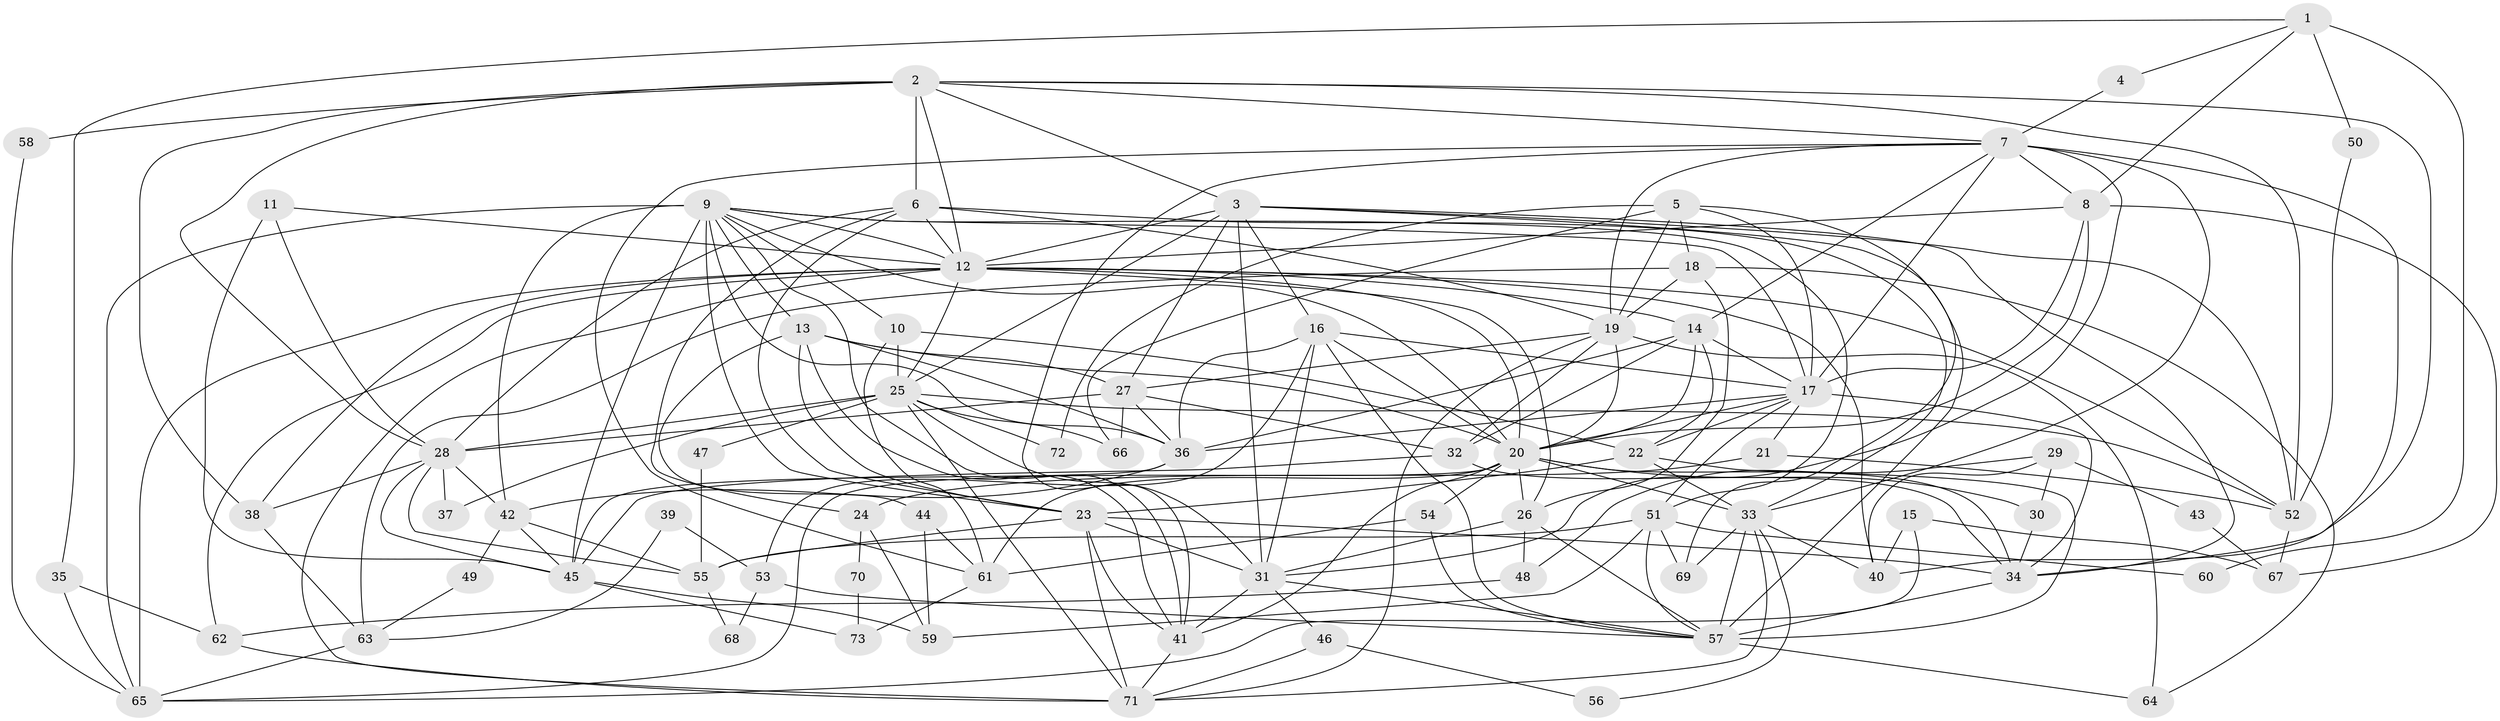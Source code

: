 // original degree distribution, {5: 0.19310344827586207, 4: 0.25517241379310346, 2: 0.13793103448275862, 6: 0.10344827586206896, 3: 0.2689655172413793, 7: 0.020689655172413793, 8: 0.020689655172413793}
// Generated by graph-tools (version 1.1) at 2025/36/03/09/25 02:36:21]
// undirected, 73 vertices, 206 edges
graph export_dot {
graph [start="1"]
  node [color=gray90,style=filled];
  1;
  2;
  3;
  4;
  5;
  6;
  7;
  8;
  9;
  10;
  11;
  12;
  13;
  14;
  15;
  16;
  17;
  18;
  19;
  20;
  21;
  22;
  23;
  24;
  25;
  26;
  27;
  28;
  29;
  30;
  31;
  32;
  33;
  34;
  35;
  36;
  37;
  38;
  39;
  40;
  41;
  42;
  43;
  44;
  45;
  46;
  47;
  48;
  49;
  50;
  51;
  52;
  53;
  54;
  55;
  56;
  57;
  58;
  59;
  60;
  61;
  62;
  63;
  64;
  65;
  66;
  67;
  68;
  69;
  70;
  71;
  72;
  73;
  1 -- 4 [weight=1.0];
  1 -- 8 [weight=1.0];
  1 -- 35 [weight=1.0];
  1 -- 50 [weight=1.0];
  1 -- 60 [weight=1.0];
  2 -- 3 [weight=1.0];
  2 -- 6 [weight=2.0];
  2 -- 7 [weight=1.0];
  2 -- 12 [weight=1.0];
  2 -- 28 [weight=1.0];
  2 -- 38 [weight=1.0];
  2 -- 40 [weight=1.0];
  2 -- 52 [weight=1.0];
  2 -- 58 [weight=2.0];
  3 -- 12 [weight=2.0];
  3 -- 16 [weight=1.0];
  3 -- 25 [weight=1.0];
  3 -- 27 [weight=1.0];
  3 -- 31 [weight=3.0];
  3 -- 34 [weight=1.0];
  3 -- 52 [weight=1.0];
  3 -- 57 [weight=2.0];
  4 -- 7 [weight=1.0];
  5 -- 17 [weight=1.0];
  5 -- 18 [weight=1.0];
  5 -- 19 [weight=1.0];
  5 -- 66 [weight=1.0];
  5 -- 69 [weight=1.0];
  5 -- 72 [weight=1.0];
  6 -- 12 [weight=1.0];
  6 -- 19 [weight=1.0];
  6 -- 23 [weight=1.0];
  6 -- 24 [weight=1.0];
  6 -- 28 [weight=1.0];
  6 -- 33 [weight=1.0];
  7 -- 8 [weight=1.0];
  7 -- 14 [weight=1.0];
  7 -- 17 [weight=1.0];
  7 -- 19 [weight=1.0];
  7 -- 31 [weight=1.0];
  7 -- 33 [weight=1.0];
  7 -- 34 [weight=2.0];
  7 -- 41 [weight=2.0];
  7 -- 61 [weight=1.0];
  8 -- 12 [weight=1.0];
  8 -- 17 [weight=1.0];
  8 -- 20 [weight=1.0];
  8 -- 67 [weight=1.0];
  9 -- 10 [weight=1.0];
  9 -- 12 [weight=1.0];
  9 -- 13 [weight=1.0];
  9 -- 17 [weight=1.0];
  9 -- 20 [weight=1.0];
  9 -- 23 [weight=1.0];
  9 -- 36 [weight=1.0];
  9 -- 41 [weight=1.0];
  9 -- 42 [weight=1.0];
  9 -- 45 [weight=1.0];
  9 -- 51 [weight=1.0];
  9 -- 65 [weight=1.0];
  10 -- 22 [weight=1.0];
  10 -- 25 [weight=2.0];
  10 -- 61 [weight=1.0];
  11 -- 12 [weight=1.0];
  11 -- 28 [weight=1.0];
  11 -- 45 [weight=1.0];
  12 -- 14 [weight=1.0];
  12 -- 20 [weight=1.0];
  12 -- 25 [weight=1.0];
  12 -- 26 [weight=1.0];
  12 -- 38 [weight=2.0];
  12 -- 40 [weight=1.0];
  12 -- 52 [weight=1.0];
  12 -- 62 [weight=1.0];
  12 -- 65 [weight=1.0];
  12 -- 71 [weight=1.0];
  13 -- 20 [weight=1.0];
  13 -- 23 [weight=1.0];
  13 -- 27 [weight=1.0];
  13 -- 36 [weight=3.0];
  13 -- 41 [weight=1.0];
  13 -- 44 [weight=1.0];
  14 -- 17 [weight=1.0];
  14 -- 20 [weight=1.0];
  14 -- 22 [weight=1.0];
  14 -- 32 [weight=1.0];
  14 -- 36 [weight=1.0];
  15 -- 40 [weight=1.0];
  15 -- 65 [weight=1.0];
  15 -- 67 [weight=1.0];
  16 -- 17 [weight=1.0];
  16 -- 20 [weight=1.0];
  16 -- 31 [weight=1.0];
  16 -- 36 [weight=1.0];
  16 -- 53 [weight=1.0];
  16 -- 57 [weight=1.0];
  17 -- 20 [weight=1.0];
  17 -- 21 [weight=1.0];
  17 -- 22 [weight=1.0];
  17 -- 34 [weight=1.0];
  17 -- 36 [weight=1.0];
  17 -- 51 [weight=1.0];
  18 -- 19 [weight=1.0];
  18 -- 26 [weight=1.0];
  18 -- 63 [weight=1.0];
  18 -- 64 [weight=1.0];
  19 -- 20 [weight=1.0];
  19 -- 27 [weight=1.0];
  19 -- 32 [weight=1.0];
  19 -- 64 [weight=1.0];
  19 -- 71 [weight=1.0];
  20 -- 26 [weight=1.0];
  20 -- 30 [weight=1.0];
  20 -- 33 [weight=1.0];
  20 -- 34 [weight=1.0];
  20 -- 41 [weight=1.0];
  20 -- 54 [weight=1.0];
  20 -- 61 [weight=1.0];
  20 -- 65 [weight=1.0];
  21 -- 24 [weight=1.0];
  21 -- 52 [weight=1.0];
  22 -- 23 [weight=1.0];
  22 -- 33 [weight=1.0];
  22 -- 57 [weight=1.0];
  23 -- 31 [weight=1.0];
  23 -- 34 [weight=1.0];
  23 -- 41 [weight=1.0];
  23 -- 55 [weight=1.0];
  23 -- 71 [weight=1.0];
  24 -- 59 [weight=1.0];
  24 -- 70 [weight=1.0];
  25 -- 28 [weight=1.0];
  25 -- 31 [weight=1.0];
  25 -- 37 [weight=1.0];
  25 -- 47 [weight=2.0];
  25 -- 52 [weight=1.0];
  25 -- 66 [weight=1.0];
  25 -- 71 [weight=1.0];
  25 -- 72 [weight=1.0];
  26 -- 31 [weight=1.0];
  26 -- 48 [weight=1.0];
  26 -- 57 [weight=1.0];
  27 -- 28 [weight=1.0];
  27 -- 32 [weight=1.0];
  27 -- 36 [weight=1.0];
  27 -- 66 [weight=1.0];
  28 -- 37 [weight=1.0];
  28 -- 38 [weight=1.0];
  28 -- 42 [weight=1.0];
  28 -- 45 [weight=1.0];
  28 -- 55 [weight=1.0];
  29 -- 30 [weight=1.0];
  29 -- 40 [weight=1.0];
  29 -- 43 [weight=1.0];
  29 -- 48 [weight=1.0];
  30 -- 34 [weight=1.0];
  31 -- 41 [weight=1.0];
  31 -- 46 [weight=1.0];
  31 -- 57 [weight=1.0];
  32 -- 34 [weight=1.0];
  32 -- 45 [weight=1.0];
  33 -- 40 [weight=1.0];
  33 -- 56 [weight=1.0];
  33 -- 57 [weight=1.0];
  33 -- 69 [weight=1.0];
  33 -- 71 [weight=1.0];
  34 -- 57 [weight=2.0];
  35 -- 62 [weight=1.0];
  35 -- 65 [weight=1.0];
  36 -- 42 [weight=1.0];
  36 -- 45 [weight=1.0];
  38 -- 63 [weight=1.0];
  39 -- 53 [weight=1.0];
  39 -- 63 [weight=1.0];
  41 -- 71 [weight=1.0];
  42 -- 45 [weight=1.0];
  42 -- 49 [weight=1.0];
  42 -- 55 [weight=1.0];
  43 -- 67 [weight=1.0];
  44 -- 59 [weight=1.0];
  44 -- 61 [weight=1.0];
  45 -- 59 [weight=1.0];
  45 -- 73 [weight=1.0];
  46 -- 56 [weight=1.0];
  46 -- 71 [weight=1.0];
  47 -- 55 [weight=1.0];
  48 -- 62 [weight=1.0];
  49 -- 63 [weight=1.0];
  50 -- 52 [weight=1.0];
  51 -- 55 [weight=1.0];
  51 -- 57 [weight=1.0];
  51 -- 59 [weight=1.0];
  51 -- 60 [weight=1.0];
  51 -- 69 [weight=1.0];
  52 -- 67 [weight=1.0];
  53 -- 57 [weight=1.0];
  53 -- 68 [weight=1.0];
  54 -- 57 [weight=1.0];
  54 -- 61 [weight=1.0];
  55 -- 68 [weight=1.0];
  57 -- 64 [weight=1.0];
  58 -- 65 [weight=1.0];
  61 -- 73 [weight=1.0];
  62 -- 71 [weight=1.0];
  63 -- 65 [weight=1.0];
  70 -- 73 [weight=1.0];
}
